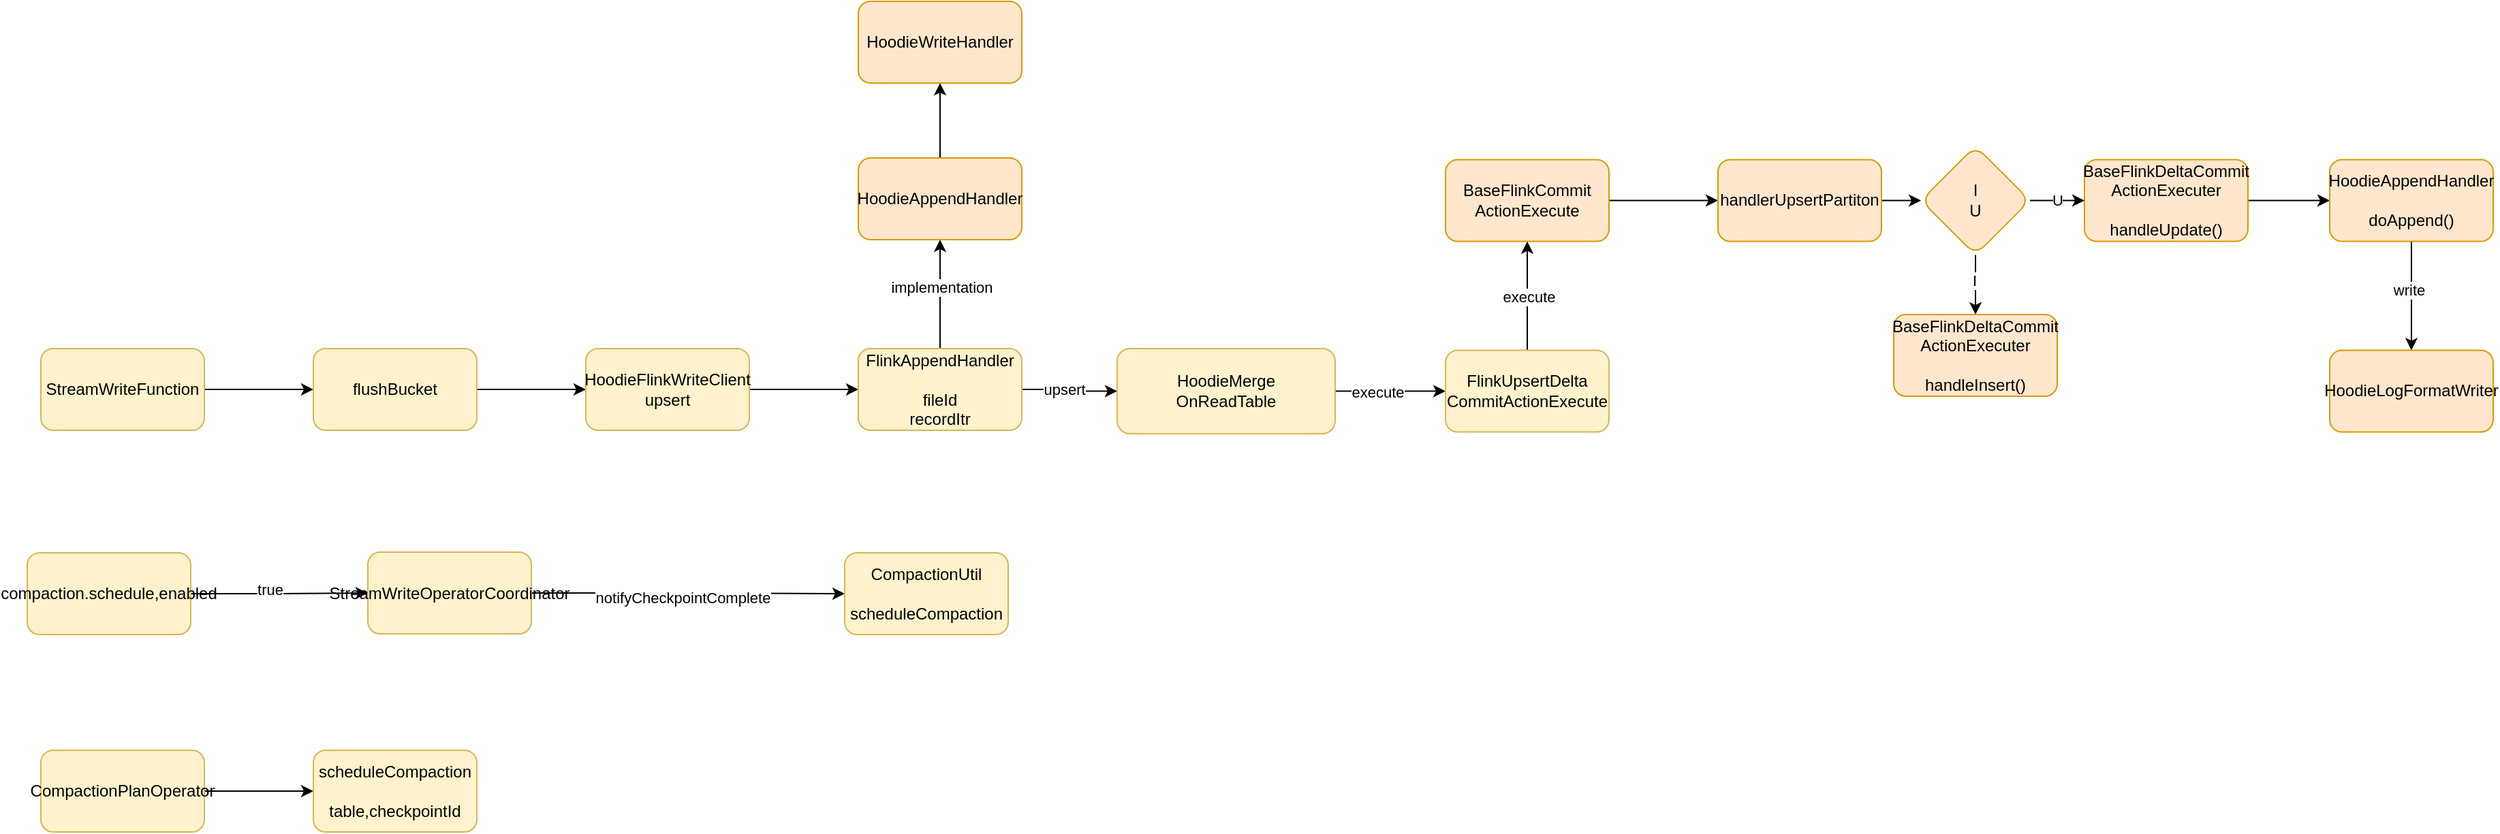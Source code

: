 <mxfile version="17.4.0" type="github">
  <diagram id="C5RBs43oDa-KdzZeNtuy" name="Page-1">
    <mxGraphModel dx="1018" dy="695" grid="1" gridSize="10" guides="1" tooltips="1" connect="1" arrows="1" fold="1" page="1" pageScale="1" pageWidth="827" pageHeight="1169" math="0" shadow="0">
      <root>
        <mxCell id="WIyWlLk6GJQsqaUBKTNV-0" />
        <mxCell id="WIyWlLk6GJQsqaUBKTNV-1" parent="WIyWlLk6GJQsqaUBKTNV-0" />
        <mxCell id="WSXyY-9ca9XQbOCYCQuF-9" value="" style="edgeStyle=orthogonalEdgeStyle;rounded=0;orthogonalLoop=1;jettySize=auto;html=1;" edge="1" parent="WIyWlLk6GJQsqaUBKTNV-1" source="WSXyY-9ca9XQbOCYCQuF-0" target="WSXyY-9ca9XQbOCYCQuF-8">
          <mxGeometry relative="1" as="geometry" />
        </mxCell>
        <mxCell id="WSXyY-9ca9XQbOCYCQuF-0" value="StreamWriteFunction" style="rounded=1;whiteSpace=wrap;html=1;fillColor=#fff2cc;strokeColor=#d6b656;" vertex="1" parent="WIyWlLk6GJQsqaUBKTNV-1">
          <mxGeometry x="90" y="375" width="120" height="60" as="geometry" />
        </mxCell>
        <mxCell id="WSXyY-9ca9XQbOCYCQuF-11" value="" style="edgeStyle=orthogonalEdgeStyle;rounded=0;orthogonalLoop=1;jettySize=auto;html=1;" edge="1" parent="WIyWlLk6GJQsqaUBKTNV-1" source="WSXyY-9ca9XQbOCYCQuF-8" target="WSXyY-9ca9XQbOCYCQuF-10">
          <mxGeometry relative="1" as="geometry" />
        </mxCell>
        <mxCell id="WSXyY-9ca9XQbOCYCQuF-8" value="flushBucket" style="whiteSpace=wrap;html=1;fillColor=#fff2cc;strokeColor=#d6b656;rounded=1;" vertex="1" parent="WIyWlLk6GJQsqaUBKTNV-1">
          <mxGeometry x="290" y="375" width="120" height="60" as="geometry" />
        </mxCell>
        <mxCell id="WSXyY-9ca9XQbOCYCQuF-13" value="" style="edgeStyle=orthogonalEdgeStyle;rounded=0;orthogonalLoop=1;jettySize=auto;html=1;" edge="1" parent="WIyWlLk6GJQsqaUBKTNV-1" source="WSXyY-9ca9XQbOCYCQuF-10" target="WSXyY-9ca9XQbOCYCQuF-12">
          <mxGeometry relative="1" as="geometry" />
        </mxCell>
        <mxCell id="WSXyY-9ca9XQbOCYCQuF-10" value="HoodieFlinkWriteClient&lt;br&gt;upsert" style="whiteSpace=wrap;html=1;fillColor=#fff2cc;strokeColor=#d6b656;rounded=1;" vertex="1" parent="WIyWlLk6GJQsqaUBKTNV-1">
          <mxGeometry x="490" y="375" width="120" height="60" as="geometry" />
        </mxCell>
        <mxCell id="WSXyY-9ca9XQbOCYCQuF-15" value="" style="edgeStyle=orthogonalEdgeStyle;rounded=0;orthogonalLoop=1;jettySize=auto;html=1;" edge="1" parent="WIyWlLk6GJQsqaUBKTNV-1" source="WSXyY-9ca9XQbOCYCQuF-12" target="WSXyY-9ca9XQbOCYCQuF-14">
          <mxGeometry relative="1" as="geometry" />
        </mxCell>
        <mxCell id="WSXyY-9ca9XQbOCYCQuF-16" value="implementation" style="edgeLabel;html=1;align=center;verticalAlign=middle;resizable=0;points=[];" vertex="1" connectable="0" parent="WSXyY-9ca9XQbOCYCQuF-15">
          <mxGeometry x="0.125" y="-1" relative="1" as="geometry">
            <mxPoint as="offset" />
          </mxGeometry>
        </mxCell>
        <mxCell id="WSXyY-9ca9XQbOCYCQuF-18" value="" style="edgeStyle=orthogonalEdgeStyle;rounded=0;orthogonalLoop=1;jettySize=auto;html=1;" edge="1" parent="WIyWlLk6GJQsqaUBKTNV-1" source="WSXyY-9ca9XQbOCYCQuF-12" target="WSXyY-9ca9XQbOCYCQuF-17">
          <mxGeometry relative="1" as="geometry" />
        </mxCell>
        <mxCell id="WSXyY-9ca9XQbOCYCQuF-19" value="upsert" style="edgeLabel;html=1;align=center;verticalAlign=middle;resizable=0;points=[];" vertex="1" connectable="0" parent="WSXyY-9ca9XQbOCYCQuF-18">
          <mxGeometry x="-0.125" relative="1" as="geometry">
            <mxPoint as="offset" />
          </mxGeometry>
        </mxCell>
        <mxCell id="WSXyY-9ca9XQbOCYCQuF-12" value="FlinkAppendHandler&lt;br&gt;&lt;br&gt;fileId&lt;br&gt;recordItr" style="whiteSpace=wrap;html=1;fillColor=#fff2cc;strokeColor=#d6b656;rounded=1;" vertex="1" parent="WIyWlLk6GJQsqaUBKTNV-1">
          <mxGeometry x="690" y="375" width="120" height="60" as="geometry" />
        </mxCell>
        <mxCell id="WSXyY-9ca9XQbOCYCQuF-33" value="" style="edgeStyle=orthogonalEdgeStyle;rounded=0;orthogonalLoop=1;jettySize=auto;html=1;" edge="1" parent="WIyWlLk6GJQsqaUBKTNV-1" source="WSXyY-9ca9XQbOCYCQuF-14" target="WSXyY-9ca9XQbOCYCQuF-32">
          <mxGeometry relative="1" as="geometry" />
        </mxCell>
        <mxCell id="WSXyY-9ca9XQbOCYCQuF-14" value="HoodieAppendHandler" style="whiteSpace=wrap;html=1;fillColor=#ffe6cc;strokeColor=#d79b00;rounded=1;" vertex="1" parent="WIyWlLk6GJQsqaUBKTNV-1">
          <mxGeometry x="690" y="235" width="120" height="60" as="geometry" />
        </mxCell>
        <mxCell id="WSXyY-9ca9XQbOCYCQuF-21" value="" style="edgeStyle=orthogonalEdgeStyle;rounded=0;orthogonalLoop=1;jettySize=auto;html=1;" edge="1" parent="WIyWlLk6GJQsqaUBKTNV-1" source="WSXyY-9ca9XQbOCYCQuF-17" target="WSXyY-9ca9XQbOCYCQuF-20">
          <mxGeometry relative="1" as="geometry" />
        </mxCell>
        <mxCell id="WSXyY-9ca9XQbOCYCQuF-22" value="execute" style="edgeLabel;html=1;align=center;verticalAlign=middle;resizable=0;points=[];" vertex="1" connectable="0" parent="WSXyY-9ca9XQbOCYCQuF-21">
          <mxGeometry x="-0.235" relative="1" as="geometry">
            <mxPoint as="offset" />
          </mxGeometry>
        </mxCell>
        <mxCell id="WSXyY-9ca9XQbOCYCQuF-17" value="HoodieMerge&lt;br&gt;OnReadTable" style="whiteSpace=wrap;html=1;fillColor=#fff2cc;strokeColor=#d6b656;rounded=1;" vertex="1" parent="WIyWlLk6GJQsqaUBKTNV-1">
          <mxGeometry x="880" y="375" width="160" height="62.5" as="geometry" />
        </mxCell>
        <mxCell id="WSXyY-9ca9XQbOCYCQuF-24" value="" style="edgeStyle=orthogonalEdgeStyle;rounded=0;orthogonalLoop=1;jettySize=auto;html=1;" edge="1" parent="WIyWlLk6GJQsqaUBKTNV-1" source="WSXyY-9ca9XQbOCYCQuF-20" target="WSXyY-9ca9XQbOCYCQuF-23">
          <mxGeometry relative="1" as="geometry" />
        </mxCell>
        <mxCell id="WSXyY-9ca9XQbOCYCQuF-25" value="execute" style="edgeLabel;html=1;align=center;verticalAlign=middle;resizable=0;points=[];" vertex="1" connectable="0" parent="WSXyY-9ca9XQbOCYCQuF-24">
          <mxGeometry x="0.006" y="-1" relative="1" as="geometry">
            <mxPoint as="offset" />
          </mxGeometry>
        </mxCell>
        <mxCell id="WSXyY-9ca9XQbOCYCQuF-20" value="FlinkUpsertDelta&lt;br&gt;CommitActionExecute" style="whiteSpace=wrap;html=1;fillColor=#fff2cc;strokeColor=#d6b656;rounded=1;" vertex="1" parent="WIyWlLk6GJQsqaUBKTNV-1">
          <mxGeometry x="1121" y="376.25" width="120" height="60" as="geometry" />
        </mxCell>
        <mxCell id="WSXyY-9ca9XQbOCYCQuF-27" value="" style="edgeStyle=orthogonalEdgeStyle;rounded=0;orthogonalLoop=1;jettySize=auto;html=1;" edge="1" parent="WIyWlLk6GJQsqaUBKTNV-1" source="WSXyY-9ca9XQbOCYCQuF-23" target="WSXyY-9ca9XQbOCYCQuF-26">
          <mxGeometry relative="1" as="geometry" />
        </mxCell>
        <mxCell id="WSXyY-9ca9XQbOCYCQuF-23" value="BaseFlinkCommit&lt;br&gt;ActionExecute" style="whiteSpace=wrap;html=1;fillColor=#ffe6cc;strokeColor=#d79b00;rounded=1;" vertex="1" parent="WIyWlLk6GJQsqaUBKTNV-1">
          <mxGeometry x="1121" y="236.25" width="120" height="60" as="geometry" />
        </mxCell>
        <mxCell id="WSXyY-9ca9XQbOCYCQuF-35" value="" style="edgeStyle=orthogonalEdgeStyle;rounded=0;orthogonalLoop=1;jettySize=auto;html=1;" edge="1" parent="WIyWlLk6GJQsqaUBKTNV-1" source="WSXyY-9ca9XQbOCYCQuF-26" target="WSXyY-9ca9XQbOCYCQuF-34">
          <mxGeometry relative="1" as="geometry" />
        </mxCell>
        <mxCell id="WSXyY-9ca9XQbOCYCQuF-26" value="handlerUpsertPartiton" style="whiteSpace=wrap;html=1;fillColor=#ffe6cc;strokeColor=#d79b00;rounded=1;" vertex="1" parent="WIyWlLk6GJQsqaUBKTNV-1">
          <mxGeometry x="1321" y="236.25" width="120" height="60" as="geometry" />
        </mxCell>
        <mxCell id="WSXyY-9ca9XQbOCYCQuF-31" value="" style="edgeStyle=orthogonalEdgeStyle;rounded=0;orthogonalLoop=1;jettySize=auto;html=1;" edge="1" parent="WIyWlLk6GJQsqaUBKTNV-1" source="WSXyY-9ca9XQbOCYCQuF-28" target="WSXyY-9ca9XQbOCYCQuF-30">
          <mxGeometry relative="1" as="geometry" />
        </mxCell>
        <mxCell id="WSXyY-9ca9XQbOCYCQuF-28" value="BaseFlinkDeltaCommit&lt;br&gt;ActionExecuter&lt;br&gt;&lt;br&gt;handleUpdate()" style="whiteSpace=wrap;html=1;fillColor=#ffe6cc;strokeColor=#d79b00;rounded=1;" vertex="1" parent="WIyWlLk6GJQsqaUBKTNV-1">
          <mxGeometry x="1590" y="236.25" width="120" height="60" as="geometry" />
        </mxCell>
        <mxCell id="WSXyY-9ca9XQbOCYCQuF-41" value="" style="edgeStyle=orthogonalEdgeStyle;rounded=0;orthogonalLoop=1;jettySize=auto;html=1;" edge="1" parent="WIyWlLk6GJQsqaUBKTNV-1" source="WSXyY-9ca9XQbOCYCQuF-30" target="WSXyY-9ca9XQbOCYCQuF-40">
          <mxGeometry relative="1" as="geometry" />
        </mxCell>
        <mxCell id="WSXyY-9ca9XQbOCYCQuF-42" value="write" style="edgeLabel;html=1;align=center;verticalAlign=middle;resizable=0;points=[];" vertex="1" connectable="0" parent="WSXyY-9ca9XQbOCYCQuF-41">
          <mxGeometry x="-0.131" y="-2" relative="1" as="geometry">
            <mxPoint as="offset" />
          </mxGeometry>
        </mxCell>
        <mxCell id="WSXyY-9ca9XQbOCYCQuF-30" value="HoodieAppendHandler&lt;br&gt;&lt;br&gt;doAppend()" style="whiteSpace=wrap;html=1;fillColor=#ffe6cc;strokeColor=#d79b00;rounded=1;" vertex="1" parent="WIyWlLk6GJQsqaUBKTNV-1">
          <mxGeometry x="1770" y="236.25" width="120" height="60" as="geometry" />
        </mxCell>
        <mxCell id="WSXyY-9ca9XQbOCYCQuF-32" value="HoodieWriteHandler" style="whiteSpace=wrap;html=1;fillColor=#ffe6cc;strokeColor=#d79b00;rounded=1;" vertex="1" parent="WIyWlLk6GJQsqaUBKTNV-1">
          <mxGeometry x="690" y="120" width="120" height="60" as="geometry" />
        </mxCell>
        <mxCell id="WSXyY-9ca9XQbOCYCQuF-36" value="U" style="edgeStyle=orthogonalEdgeStyle;rounded=0;orthogonalLoop=1;jettySize=auto;html=1;" edge="1" parent="WIyWlLk6GJQsqaUBKTNV-1" source="WSXyY-9ca9XQbOCYCQuF-34" target="WSXyY-9ca9XQbOCYCQuF-28">
          <mxGeometry relative="1" as="geometry" />
        </mxCell>
        <mxCell id="WSXyY-9ca9XQbOCYCQuF-38" value="" style="edgeStyle=orthogonalEdgeStyle;rounded=0;orthogonalLoop=1;jettySize=auto;html=1;" edge="1" parent="WIyWlLk6GJQsqaUBKTNV-1" source="WSXyY-9ca9XQbOCYCQuF-34" target="WSXyY-9ca9XQbOCYCQuF-37">
          <mxGeometry relative="1" as="geometry" />
        </mxCell>
        <mxCell id="WSXyY-9ca9XQbOCYCQuF-39" value="I" style="edgeLabel;html=1;align=center;verticalAlign=middle;resizable=0;points=[];" vertex="1" connectable="0" parent="WSXyY-9ca9XQbOCYCQuF-38">
          <mxGeometry x="-0.143" y="-1" relative="1" as="geometry">
            <mxPoint as="offset" />
          </mxGeometry>
        </mxCell>
        <mxCell id="WSXyY-9ca9XQbOCYCQuF-34" value="I&lt;br&gt;U" style="rhombus;whiteSpace=wrap;html=1;fillColor=#ffe6cc;strokeColor=#d79b00;rounded=1;" vertex="1" parent="WIyWlLk6GJQsqaUBKTNV-1">
          <mxGeometry x="1470" y="226.25" width="80" height="80" as="geometry" />
        </mxCell>
        <mxCell id="WSXyY-9ca9XQbOCYCQuF-37" value="BaseFlinkDeltaCommit&lt;br&gt;ActionExecuter&lt;br&gt;&lt;br&gt;handleInsert()" style="whiteSpace=wrap;html=1;fillColor=#ffe6cc;strokeColor=#d79b00;rounded=1;" vertex="1" parent="WIyWlLk6GJQsqaUBKTNV-1">
          <mxGeometry x="1450" y="350" width="120" height="60" as="geometry" />
        </mxCell>
        <mxCell id="WSXyY-9ca9XQbOCYCQuF-40" value="HoodieLogFormatWriter" style="whiteSpace=wrap;html=1;fillColor=#ffe6cc;strokeColor=#d79b00;rounded=1;" vertex="1" parent="WIyWlLk6GJQsqaUBKTNV-1">
          <mxGeometry x="1770" y="376.25" width="120" height="60" as="geometry" />
        </mxCell>
        <mxCell id="WSXyY-9ca9XQbOCYCQuF-45" value="" style="edgeStyle=orthogonalEdgeStyle;rounded=0;orthogonalLoop=1;jettySize=auto;html=1;" edge="1" parent="WIyWlLk6GJQsqaUBKTNV-1" source="WSXyY-9ca9XQbOCYCQuF-43" target="WSXyY-9ca9XQbOCYCQuF-44">
          <mxGeometry relative="1" as="geometry" />
        </mxCell>
        <mxCell id="WSXyY-9ca9XQbOCYCQuF-43" value="CompactionPlanOperator" style="rounded=1;whiteSpace=wrap;html=1;fillColor=#fff2cc;strokeColor=#d6b656;" vertex="1" parent="WIyWlLk6GJQsqaUBKTNV-1">
          <mxGeometry x="90" y="670" width="120" height="60" as="geometry" />
        </mxCell>
        <mxCell id="WSXyY-9ca9XQbOCYCQuF-44" value="scheduleCompaction&lt;br&gt;&lt;br&gt;table,checkpointId" style="whiteSpace=wrap;html=1;fillColor=#fff2cc;strokeColor=#d6b656;rounded=1;" vertex="1" parent="WIyWlLk6GJQsqaUBKTNV-1">
          <mxGeometry x="290" y="670" width="120" height="60" as="geometry" />
        </mxCell>
        <mxCell id="WSXyY-9ca9XQbOCYCQuF-53" value="" style="edgeStyle=orthogonalEdgeStyle;rounded=0;orthogonalLoop=1;jettySize=auto;html=1;" edge="1" parent="WIyWlLk6GJQsqaUBKTNV-1" source="WSXyY-9ca9XQbOCYCQuF-47" target="WSXyY-9ca9XQbOCYCQuF-52">
          <mxGeometry relative="1" as="geometry" />
        </mxCell>
        <mxCell id="WSXyY-9ca9XQbOCYCQuF-57" value="true" style="edgeLabel;html=1;align=center;verticalAlign=middle;resizable=0;points=[];" vertex="1" connectable="0" parent="WSXyY-9ca9XQbOCYCQuF-53">
          <mxGeometry x="-0.111" y="3" relative="1" as="geometry">
            <mxPoint as="offset" />
          </mxGeometry>
        </mxCell>
        <mxCell id="WSXyY-9ca9XQbOCYCQuF-47" value="compaction.schedule,enabled" style="rounded=1;whiteSpace=wrap;html=1;fillColor=#fff2cc;strokeColor=#d6b656;" vertex="1" parent="WIyWlLk6GJQsqaUBKTNV-1">
          <mxGeometry x="80" y="525" width="120" height="60" as="geometry" />
        </mxCell>
        <mxCell id="WSXyY-9ca9XQbOCYCQuF-55" value="" style="edgeStyle=orthogonalEdgeStyle;rounded=0;orthogonalLoop=1;jettySize=auto;html=1;" edge="1" parent="WIyWlLk6GJQsqaUBKTNV-1" source="WSXyY-9ca9XQbOCYCQuF-52" target="WSXyY-9ca9XQbOCYCQuF-54">
          <mxGeometry relative="1" as="geometry" />
        </mxCell>
        <mxCell id="WSXyY-9ca9XQbOCYCQuF-56" value="notifyCheckpointComplete" style="edgeLabel;html=1;align=center;verticalAlign=middle;resizable=0;points=[];" vertex="1" connectable="0" parent="WSXyY-9ca9XQbOCYCQuF-55">
          <mxGeometry x="-0.037" y="-2" relative="1" as="geometry">
            <mxPoint y="1" as="offset" />
          </mxGeometry>
        </mxCell>
        <mxCell id="WSXyY-9ca9XQbOCYCQuF-52" value="StreamWriteOperatorCoordinator" style="whiteSpace=wrap;html=1;fillColor=#fff2cc;strokeColor=#d6b656;rounded=1;" vertex="1" parent="WIyWlLk6GJQsqaUBKTNV-1">
          <mxGeometry x="330" y="524.5" width="120" height="60" as="geometry" />
        </mxCell>
        <mxCell id="WSXyY-9ca9XQbOCYCQuF-54" value="CompactionUtil&lt;br&gt;&lt;br&gt;scheduleCompaction" style="whiteSpace=wrap;html=1;fillColor=#fff2cc;strokeColor=#d6b656;rounded=1;" vertex="1" parent="WIyWlLk6GJQsqaUBKTNV-1">
          <mxGeometry x="680" y="525" width="120" height="60" as="geometry" />
        </mxCell>
      </root>
    </mxGraphModel>
  </diagram>
</mxfile>
